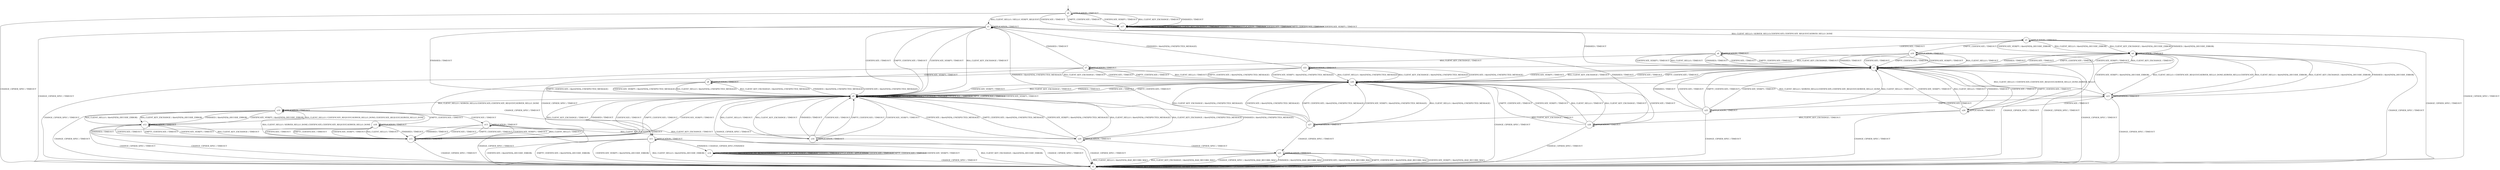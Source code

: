 digraph g {
__start0 [label="" shape="none"];

	s0 [shape="circle" label="s0"];
	s1 [shape="circle" label="s1"];
	s2 [shape="circle" label="s2"];
	s3 [shape="circle" label="s3"];
	s4 [shape="circle" label="s4"];
	s5 [shape="circle" label="s5"];
	s6 [shape="circle" label="s6"];
	s7 [shape="circle" label="s7"];
	s8 [shape="circle" label="s8"];
	s9 [shape="circle" label="s9"];
	s10 [shape="circle" label="s10"];
	s11 [shape="circle" label="s11"];
	s12 [shape="circle" label="s12"];
	s13 [shape="circle" label="s13"];
	s14 [shape="circle" label="s14"];
	s15 [shape="circle" label="s15"];
	s16 [shape="circle" label="s16"];
	s17 [shape="circle" label="s17"];
	s18 [shape="circle" label="s18"];
	s19 [shape="circle" label="s19"];
	s20 [shape="circle" label="s20"];
	s21 [shape="circle" label="s21"];
	s22 [shape="circle" label="s22"];
	s23 [shape="circle" label="s23"];
	s24 [shape="circle" label="s24"];
	s25 [shape="circle" label="s25"];
	s26 [shape="circle" label="s26"];
	s27 [shape="circle" label="s27"];
	s28 [shape="circle" label="s28"];
	s0 -> s1 [label="RSA_CLIENT_HELLO / HELLO_VERIFY_REQUEST"];
	s0 -> s17 [label="RSA_CLIENT_KEY_EXCHANGE / TIMEOUT"];
	s0 -> s2 [label="CHANGE_CIPHER_SPEC / TIMEOUT"];
	s0 -> s17 [label="FINISHED / TIMEOUT"];
	s0 -> s0 [label="APPLICATION / TIMEOUT"];
	s0 -> s17 [label="CERTIFICATE / TIMEOUT"];
	s0 -> s17 [label="EMPTY_CERTIFICATE / TIMEOUT"];
	s0 -> s17 [label="CERTIFICATE_VERIFY / TIMEOUT"];
	s1 -> s3 [label="RSA_CLIENT_HELLO / SERVER_HELLO,CERTIFICATE,CERTIFICATE_REQUEST,SERVER_HELLO_DONE"];
	s1 -> s9 [label="RSA_CLIENT_KEY_EXCHANGE / TIMEOUT"];
	s1 -> s2 [label="CHANGE_CIPHER_SPEC / TIMEOUT"];
	s1 -> s9 [label="FINISHED / TIMEOUT"];
	s1 -> s1 [label="APPLICATION / TIMEOUT"];
	s1 -> s9 [label="CERTIFICATE / TIMEOUT"];
	s1 -> s9 [label="EMPTY_CERTIFICATE / TIMEOUT"];
	s1 -> s9 [label="CERTIFICATE_VERIFY / TIMEOUT"];
	s2 -> s2 [label="RSA_CLIENT_HELLO / TIMEOUT"];
	s2 -> s2 [label="RSA_CLIENT_KEY_EXCHANGE / TIMEOUT"];
	s2 -> s2 [label="CHANGE_CIPHER_SPEC / TIMEOUT"];
	s2 -> s2 [label="FINISHED / TIMEOUT"];
	s2 -> s2 [label="APPLICATION / TIMEOUT"];
	s2 -> s2 [label="CERTIFICATE / TIMEOUT"];
	s2 -> s2 [label="EMPTY_CERTIFICATE / TIMEOUT"];
	s2 -> s2 [label="CERTIFICATE_VERIFY / TIMEOUT"];
	s3 -> s4 [label="RSA_CLIENT_HELLO / Alert(FATAL,DECODE_ERROR)"];
	s3 -> s4 [label="RSA_CLIENT_KEY_EXCHANGE / Alert(FATAL,DECODE_ERROR)"];
	s3 -> s2 [label="CHANGE_CIPHER_SPEC / TIMEOUT"];
	s3 -> s4 [label="FINISHED / Alert(FATAL,DECODE_ERROR)"];
	s3 -> s3 [label="APPLICATION / TIMEOUT"];
	s3 -> s6 [label="CERTIFICATE / TIMEOUT"];
	s3 -> s19 [label="EMPTY_CERTIFICATE / TIMEOUT"];
	s3 -> s4 [label="CERTIFICATE_VERIFY / Alert(FATAL,DECODE_ERROR)"];
	s4 -> s23 [label="RSA_CLIENT_HELLO / CERTIFICATE_REQUEST,SERVER_HELLO_DONE,SERVER_HELLO,CERTIFICATE"];
	s4 -> s5 [label="RSA_CLIENT_KEY_EXCHANGE / TIMEOUT"];
	s4 -> s2 [label="CHANGE_CIPHER_SPEC / TIMEOUT"];
	s4 -> s5 [label="FINISHED / TIMEOUT"];
	s4 -> s4 [label="APPLICATION / TIMEOUT"];
	s4 -> s5 [label="CERTIFICATE / TIMEOUT"];
	s4 -> s5 [label="EMPTY_CERTIFICATE / TIMEOUT"];
	s4 -> s5 [label="CERTIFICATE_VERIFY / TIMEOUT"];
	s5 -> s23 [label="RSA_CLIENT_HELLO / CERTIFICATE,CERTIFICATE_REQUEST,SERVER_HELLO_DONE,SERVER_HELLO"];
	s5 -> s26 [label="RSA_CLIENT_KEY_EXCHANGE / TIMEOUT"];
	s5 -> s2 [label="CHANGE_CIPHER_SPEC / TIMEOUT"];
	s5 -> s1 [label="FINISHED / TIMEOUT"];
	s5 -> s5 [label="APPLICATION / TIMEOUT"];
	s5 -> s26 [label="CERTIFICATE / TIMEOUT"];
	s5 -> s26 [label="EMPTY_CERTIFICATE / TIMEOUT"];
	s5 -> s26 [label="CERTIFICATE_VERIFY / TIMEOUT"];
	s6 -> s5 [label="RSA_CLIENT_HELLO / TIMEOUT"];
	s6 -> s7 [label="RSA_CLIENT_KEY_EXCHANGE / TIMEOUT"];
	s6 -> s2 [label="CHANGE_CIPHER_SPEC / TIMEOUT"];
	s6 -> s5 [label="FINISHED / TIMEOUT"];
	s6 -> s6 [label="APPLICATION / TIMEOUT"];
	s6 -> s5 [label="CERTIFICATE / TIMEOUT"];
	s6 -> s5 [label="EMPTY_CERTIFICATE / TIMEOUT"];
	s6 -> s5 [label="CERTIFICATE_VERIFY / TIMEOUT"];
	s7 -> s26 [label="RSA_CLIENT_HELLO / TIMEOUT"];
	s7 -> s26 [label="RSA_CLIENT_KEY_EXCHANGE / TIMEOUT"];
	s7 -> s2 [label="CHANGE_CIPHER_SPEC / TIMEOUT"];
	s7 -> s1 [label="FINISHED / TIMEOUT"];
	s7 -> s7 [label="APPLICATION / TIMEOUT"];
	s7 -> s26 [label="CERTIFICATE / TIMEOUT"];
	s7 -> s26 [label="EMPTY_CERTIFICATE / TIMEOUT"];
	s7 -> s8 [label="CERTIFICATE_VERIFY / TIMEOUT"];
	s8 -> s9 [label="RSA_CLIENT_HELLO / Alert(FATAL,UNEXPECTED_MESSAGE)"];
	s8 -> s9 [label="RSA_CLIENT_KEY_EXCHANGE / Alert(FATAL,UNEXPECTED_MESSAGE)"];
	s8 -> s11 [label="CHANGE_CIPHER_SPEC / TIMEOUT"];
	s8 -> s9 [label="FINISHED / Alert(FATAL,UNEXPECTED_MESSAGE)"];
	s8 -> s8 [label="APPLICATION / TIMEOUT"];
	s8 -> s9 [label="CERTIFICATE / Alert(FATAL,UNEXPECTED_MESSAGE)"];
	s8 -> s9 [label="EMPTY_CERTIFICATE / Alert(FATAL,UNEXPECTED_MESSAGE)"];
	s8 -> s9 [label="CERTIFICATE_VERIFY / Alert(FATAL,UNEXPECTED_MESSAGE)"];
	s9 -> s10 [label="RSA_CLIENT_HELLO / SERVER_HELLO,CERTIFICATE,CERTIFICATE_REQUEST,SERVER_HELLO_DONE"];
	s9 -> s9 [label="RSA_CLIENT_KEY_EXCHANGE / TIMEOUT"];
	s9 -> s2 [label="CHANGE_CIPHER_SPEC / TIMEOUT"];
	s9 -> s9 [label="FINISHED / TIMEOUT"];
	s9 -> s9 [label="APPLICATION / TIMEOUT"];
	s9 -> s9 [label="CERTIFICATE / TIMEOUT"];
	s9 -> s9 [label="EMPTY_CERTIFICATE / TIMEOUT"];
	s9 -> s9 [label="CERTIFICATE_VERIFY / TIMEOUT"];
	s10 -> s12 [label="RSA_CLIENT_HELLO / Alert(FATAL,DECODE_ERROR)"];
	s10 -> s12 [label="RSA_CLIENT_KEY_EXCHANGE / Alert(FATAL,DECODE_ERROR)"];
	s10 -> s2 [label="CHANGE_CIPHER_SPEC / TIMEOUT"];
	s10 -> s12 [label="FINISHED / Alert(FATAL,DECODE_ERROR)"];
	s10 -> s10 [label="APPLICATION / TIMEOUT"];
	s10 -> s13 [label="CERTIFICATE / TIMEOUT"];
	s10 -> s18 [label="EMPTY_CERTIFICATE / TIMEOUT"];
	s10 -> s12 [label="CERTIFICATE_VERIFY / Alert(FATAL,DECODE_ERROR)"];
	s11 -> s2 [label="RSA_CLIENT_HELLO / Alert(FATAL,DECODE_ERROR)"];
	s11 -> s2 [label="RSA_CLIENT_KEY_EXCHANGE / Alert(FATAL,DECODE_ERROR)"];
	s11 -> s2 [label="CHANGE_CIPHER_SPEC / TIMEOUT"];
	s11 -> s14 [label="FINISHED / CHANGE_CIPHER_SPEC,FINISHED"];
	s11 -> s11 [label="APPLICATION / TIMEOUT"];
	s11 -> s2 [label="CERTIFICATE / Alert(FATAL,DECODE_ERROR)"];
	s11 -> s2 [label="EMPTY_CERTIFICATE / Alert(FATAL,DECODE_ERROR)"];
	s11 -> s2 [label="CERTIFICATE_VERIFY / Alert(FATAL,DECODE_ERROR)"];
	s12 -> s10 [label="RSA_CLIENT_HELLO / CERTIFICATE_REQUEST,SERVER_HELLO_DONE,CERTIFICATE_REQUEST,SERVER_HELLO_DONE"];
	s12 -> s15 [label="RSA_CLIENT_KEY_EXCHANGE / TIMEOUT"];
	s12 -> s2 [label="CHANGE_CIPHER_SPEC / TIMEOUT"];
	s12 -> s15 [label="FINISHED / TIMEOUT"];
	s12 -> s12 [label="APPLICATION / TIMEOUT"];
	s12 -> s15 [label="CERTIFICATE / TIMEOUT"];
	s12 -> s15 [label="EMPTY_CERTIFICATE / TIMEOUT"];
	s12 -> s15 [label="CERTIFICATE_VERIFY / TIMEOUT"];
	s13 -> s15 [label="RSA_CLIENT_HELLO / TIMEOUT"];
	s13 -> s16 [label="RSA_CLIENT_KEY_EXCHANGE / TIMEOUT"];
	s13 -> s2 [label="CHANGE_CIPHER_SPEC / TIMEOUT"];
	s13 -> s15 [label="FINISHED / TIMEOUT"];
	s13 -> s13 [label="APPLICATION / TIMEOUT"];
	s13 -> s15 [label="CERTIFICATE / TIMEOUT"];
	s13 -> s15 [label="EMPTY_CERTIFICATE / TIMEOUT"];
	s13 -> s15 [label="CERTIFICATE_VERIFY / TIMEOUT"];
	s14 -> s14 [label="RSA_CLIENT_HELLO / Alert(WARNING,NO_RENEGOTIATION)"];
	s14 -> s14 [label="RSA_CLIENT_KEY_EXCHANGE / TIMEOUT"];
	s14 -> s2 [label="CHANGE_CIPHER_SPEC / TIMEOUT"];
	s14 -> s14 [label="FINISHED / TIMEOUT"];
	s14 -> s14 [label="APPLICATION / APPLICATION"];
	s14 -> s14 [label="CERTIFICATE / TIMEOUT"];
	s14 -> s14 [label="EMPTY_CERTIFICATE / TIMEOUT"];
	s14 -> s14 [label="CERTIFICATE_VERIFY / TIMEOUT"];
	s15 -> s10 [label="RSA_CLIENT_HELLO / SERVER_HELLO_DONE,CERTIFICATE,CERTIFICATE_REQUEST,SERVER_HELLO_DONE"];
	s15 -> s9 [label="RSA_CLIENT_KEY_EXCHANGE / TIMEOUT"];
	s15 -> s2 [label="CHANGE_CIPHER_SPEC / TIMEOUT"];
	s15 -> s9 [label="FINISHED / TIMEOUT"];
	s15 -> s15 [label="APPLICATION / TIMEOUT"];
	s15 -> s9 [label="CERTIFICATE / TIMEOUT"];
	s15 -> s9 [label="EMPTY_CERTIFICATE / TIMEOUT"];
	s15 -> s9 [label="CERTIFICATE_VERIFY / TIMEOUT"];
	s16 -> s9 [label="RSA_CLIENT_HELLO / TIMEOUT"];
	s16 -> s9 [label="RSA_CLIENT_KEY_EXCHANGE / TIMEOUT"];
	s16 -> s2 [label="CHANGE_CIPHER_SPEC / TIMEOUT"];
	s16 -> s9 [label="FINISHED / TIMEOUT"];
	s16 -> s16 [label="APPLICATION / TIMEOUT"];
	s16 -> s9 [label="CERTIFICATE / TIMEOUT"];
	s16 -> s9 [label="EMPTY_CERTIFICATE / TIMEOUT"];
	s16 -> s9 [label="CERTIFICATE_VERIFY / TIMEOUT"];
	s17 -> s17 [label="RSA_CLIENT_HELLO / HELLO_VERIFY_REQUEST"];
	s17 -> s17 [label="RSA_CLIENT_KEY_EXCHANGE / TIMEOUT"];
	s17 -> s2 [label="CHANGE_CIPHER_SPEC / TIMEOUT"];
	s17 -> s17 [label="FINISHED / TIMEOUT"];
	s17 -> s17 [label="APPLICATION / TIMEOUT"];
	s17 -> s17 [label="CERTIFICATE / TIMEOUT"];
	s17 -> s17 [label="EMPTY_CERTIFICATE / TIMEOUT"];
	s17 -> s17 [label="CERTIFICATE_VERIFY / TIMEOUT"];
	s18 -> s15 [label="RSA_CLIENT_HELLO / TIMEOUT"];
	s18 -> s20 [label="RSA_CLIENT_KEY_EXCHANGE / TIMEOUT"];
	s18 -> s2 [label="CHANGE_CIPHER_SPEC / TIMEOUT"];
	s18 -> s15 [label="FINISHED / TIMEOUT"];
	s18 -> s18 [label="APPLICATION / TIMEOUT"];
	s18 -> s15 [label="CERTIFICATE / TIMEOUT"];
	s18 -> s15 [label="EMPTY_CERTIFICATE / TIMEOUT"];
	s18 -> s15 [label="CERTIFICATE_VERIFY / TIMEOUT"];
	s19 -> s5 [label="RSA_CLIENT_HELLO / TIMEOUT"];
	s19 -> s22 [label="RSA_CLIENT_KEY_EXCHANGE / TIMEOUT"];
	s19 -> s2 [label="CHANGE_CIPHER_SPEC / TIMEOUT"];
	s19 -> s5 [label="FINISHED / TIMEOUT"];
	s19 -> s19 [label="APPLICATION / TIMEOUT"];
	s19 -> s5 [label="CERTIFICATE / TIMEOUT"];
	s19 -> s5 [label="EMPTY_CERTIFICATE / TIMEOUT"];
	s19 -> s5 [label="CERTIFICATE_VERIFY / TIMEOUT"];
	s20 -> s9 [label="RSA_CLIENT_HELLO / Alert(FATAL,UNEXPECTED_MESSAGE)"];
	s20 -> s9 [label="RSA_CLIENT_KEY_EXCHANGE / Alert(FATAL,UNEXPECTED_MESSAGE)"];
	s20 -> s21 [label="CHANGE_CIPHER_SPEC / TIMEOUT"];
	s20 -> s9 [label="FINISHED / Alert(FATAL,UNEXPECTED_MESSAGE)"];
	s20 -> s20 [label="APPLICATION / TIMEOUT"];
	s20 -> s9 [label="CERTIFICATE / Alert(FATAL,UNEXPECTED_MESSAGE)"];
	s20 -> s9 [label="EMPTY_CERTIFICATE / Alert(FATAL,UNEXPECTED_MESSAGE)"];
	s20 -> s9 [label="CERTIFICATE_VERIFY / Alert(FATAL,UNEXPECTED_MESSAGE)"];
	s21 -> s2 [label="RSA_CLIENT_HELLO / Alert(FATAL,BAD_RECORD_MAC)"];
	s21 -> s2 [label="RSA_CLIENT_KEY_EXCHANGE / Alert(FATAL,BAD_RECORD_MAC)"];
	s21 -> s2 [label="CHANGE_CIPHER_SPEC / Alert(FATAL,BAD_RECORD_MAC)"];
	s21 -> s2 [label="FINISHED / Alert(FATAL,BAD_RECORD_MAC)"];
	s21 -> s21 [label="APPLICATION / TIMEOUT"];
	s21 -> s2 [label="CERTIFICATE / Alert(FATAL,BAD_RECORD_MAC)"];
	s21 -> s2 [label="EMPTY_CERTIFICATE / Alert(FATAL,BAD_RECORD_MAC)"];
	s21 -> s2 [label="CERTIFICATE_VERIFY / Alert(FATAL,BAD_RECORD_MAC)"];
	s22 -> s26 [label="RSA_CLIENT_HELLO / Alert(FATAL,UNEXPECTED_MESSAGE)"];
	s22 -> s26 [label="RSA_CLIENT_KEY_EXCHANGE / Alert(FATAL,UNEXPECTED_MESSAGE)"];
	s22 -> s11 [label="CHANGE_CIPHER_SPEC / TIMEOUT"];
	s22 -> s1 [label="FINISHED / Alert(FATAL,UNEXPECTED_MESSAGE)"];
	s22 -> s22 [label="APPLICATION / TIMEOUT"];
	s22 -> s26 [label="CERTIFICATE / Alert(FATAL,UNEXPECTED_MESSAGE)"];
	s22 -> s26 [label="EMPTY_CERTIFICATE / Alert(FATAL,UNEXPECTED_MESSAGE)"];
	s22 -> s26 [label="CERTIFICATE_VERIFY / Alert(FATAL,UNEXPECTED_MESSAGE)"];
	s23 -> s4 [label="RSA_CLIENT_HELLO / Alert(FATAL,DECODE_ERROR)"];
	s23 -> s4 [label="RSA_CLIENT_KEY_EXCHANGE / Alert(FATAL,DECODE_ERROR)"];
	s23 -> s2 [label="CHANGE_CIPHER_SPEC / TIMEOUT"];
	s23 -> s4 [label="FINISHED / Alert(FATAL,DECODE_ERROR)"];
	s23 -> s23 [label="APPLICATION / TIMEOUT"];
	s23 -> s24 [label="CERTIFICATE / TIMEOUT"];
	s23 -> s25 [label="EMPTY_CERTIFICATE / TIMEOUT"];
	s23 -> s4 [label="CERTIFICATE_VERIFY / Alert(FATAL,DECODE_ERROR)"];
	s24 -> s5 [label="RSA_CLIENT_HELLO / TIMEOUT"];
	s24 -> s28 [label="RSA_CLIENT_KEY_EXCHANGE / TIMEOUT"];
	s24 -> s2 [label="CHANGE_CIPHER_SPEC / TIMEOUT"];
	s24 -> s5 [label="FINISHED / TIMEOUT"];
	s24 -> s24 [label="APPLICATION / TIMEOUT"];
	s24 -> s5 [label="CERTIFICATE / TIMEOUT"];
	s24 -> s5 [label="EMPTY_CERTIFICATE / TIMEOUT"];
	s24 -> s5 [label="CERTIFICATE_VERIFY / TIMEOUT"];
	s25 -> s5 [label="RSA_CLIENT_HELLO / TIMEOUT"];
	s25 -> s27 [label="RSA_CLIENT_KEY_EXCHANGE / TIMEOUT"];
	s25 -> s2 [label="CHANGE_CIPHER_SPEC / TIMEOUT"];
	s25 -> s5 [label="FINISHED / TIMEOUT"];
	s25 -> s25 [label="APPLICATION / TIMEOUT"];
	s25 -> s5 [label="CERTIFICATE / TIMEOUT"];
	s25 -> s5 [label="EMPTY_CERTIFICATE / TIMEOUT"];
	s25 -> s5 [label="CERTIFICATE_VERIFY / TIMEOUT"];
	s26 -> s23 [label="RSA_CLIENT_HELLO / SERVER_HELLO,CERTIFICATE,CERTIFICATE_REQUEST,SERVER_HELLO_DONE"];
	s26 -> s9 [label="RSA_CLIENT_KEY_EXCHANGE / TIMEOUT"];
	s26 -> s2 [label="CHANGE_CIPHER_SPEC / TIMEOUT"];
	s26 -> s9 [label="FINISHED / TIMEOUT"];
	s26 -> s26 [label="APPLICATION / TIMEOUT"];
	s26 -> s9 [label="CERTIFICATE / TIMEOUT"];
	s26 -> s9 [label="EMPTY_CERTIFICATE / TIMEOUT"];
	s26 -> s9 [label="CERTIFICATE_VERIFY / TIMEOUT"];
	s27 -> s26 [label="RSA_CLIENT_HELLO / Alert(FATAL,UNEXPECTED_MESSAGE)"];
	s27 -> s26 [label="RSA_CLIENT_KEY_EXCHANGE / Alert(FATAL,UNEXPECTED_MESSAGE)"];
	s27 -> s21 [label="CHANGE_CIPHER_SPEC / TIMEOUT"];
	s27 -> s1 [label="FINISHED / Alert(FATAL,UNEXPECTED_MESSAGE)"];
	s27 -> s27 [label="APPLICATION / TIMEOUT"];
	s27 -> s26 [label="CERTIFICATE / Alert(FATAL,UNEXPECTED_MESSAGE)"];
	s27 -> s26 [label="EMPTY_CERTIFICATE / Alert(FATAL,UNEXPECTED_MESSAGE)"];
	s27 -> s26 [label="CERTIFICATE_VERIFY / Alert(FATAL,UNEXPECTED_MESSAGE)"];
	s28 -> s26 [label="RSA_CLIENT_HELLO / TIMEOUT"];
	s28 -> s26 [label="RSA_CLIENT_KEY_EXCHANGE / TIMEOUT"];
	s28 -> s2 [label="CHANGE_CIPHER_SPEC / TIMEOUT"];
	s28 -> s1 [label="FINISHED / TIMEOUT"];
	s28 -> s28 [label="APPLICATION / TIMEOUT"];
	s28 -> s26 [label="CERTIFICATE / TIMEOUT"];
	s28 -> s26 [label="EMPTY_CERTIFICATE / TIMEOUT"];
	s28 -> s26 [label="CERTIFICATE_VERIFY / TIMEOUT"];

__start0 -> s0;
}
